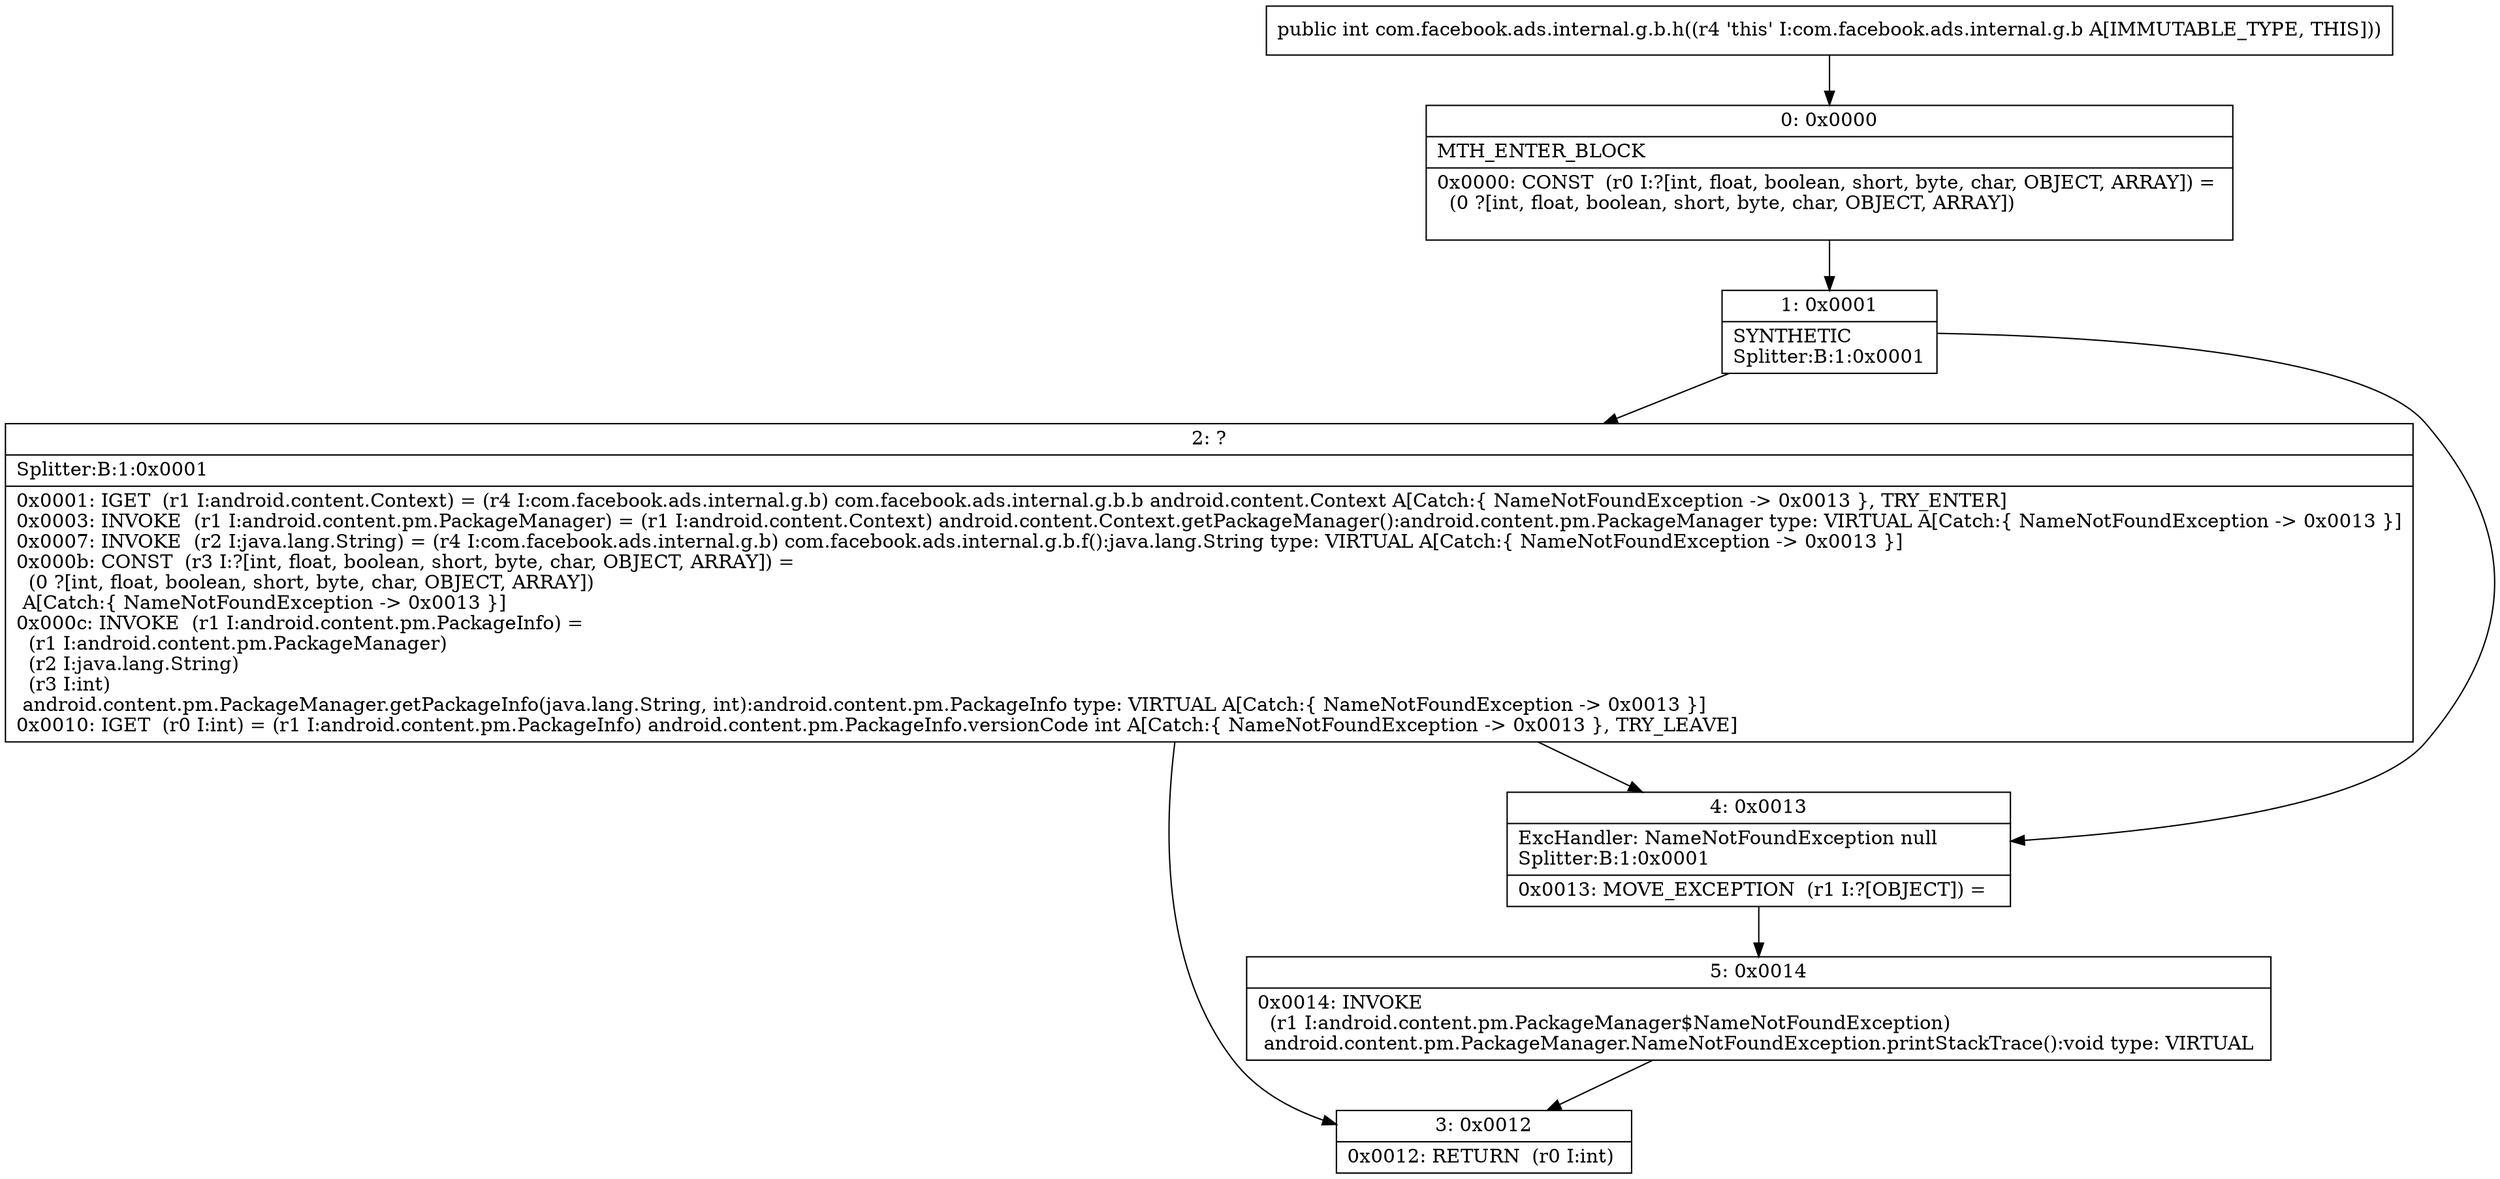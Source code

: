 digraph "CFG forcom.facebook.ads.internal.g.b.h()I" {
Node_0 [shape=record,label="{0\:\ 0x0000|MTH_ENTER_BLOCK\l|0x0000: CONST  (r0 I:?[int, float, boolean, short, byte, char, OBJECT, ARRAY]) = \l  (0 ?[int, float, boolean, short, byte, char, OBJECT, ARRAY])\l \l}"];
Node_1 [shape=record,label="{1\:\ 0x0001|SYNTHETIC\lSplitter:B:1:0x0001\l}"];
Node_2 [shape=record,label="{2\:\ ?|Splitter:B:1:0x0001\l|0x0001: IGET  (r1 I:android.content.Context) = (r4 I:com.facebook.ads.internal.g.b) com.facebook.ads.internal.g.b.b android.content.Context A[Catch:\{ NameNotFoundException \-\> 0x0013 \}, TRY_ENTER]\l0x0003: INVOKE  (r1 I:android.content.pm.PackageManager) = (r1 I:android.content.Context) android.content.Context.getPackageManager():android.content.pm.PackageManager type: VIRTUAL A[Catch:\{ NameNotFoundException \-\> 0x0013 \}]\l0x0007: INVOKE  (r2 I:java.lang.String) = (r4 I:com.facebook.ads.internal.g.b) com.facebook.ads.internal.g.b.f():java.lang.String type: VIRTUAL A[Catch:\{ NameNotFoundException \-\> 0x0013 \}]\l0x000b: CONST  (r3 I:?[int, float, boolean, short, byte, char, OBJECT, ARRAY]) = \l  (0 ?[int, float, boolean, short, byte, char, OBJECT, ARRAY])\l A[Catch:\{ NameNotFoundException \-\> 0x0013 \}]\l0x000c: INVOKE  (r1 I:android.content.pm.PackageInfo) = \l  (r1 I:android.content.pm.PackageManager)\l  (r2 I:java.lang.String)\l  (r3 I:int)\l android.content.pm.PackageManager.getPackageInfo(java.lang.String, int):android.content.pm.PackageInfo type: VIRTUAL A[Catch:\{ NameNotFoundException \-\> 0x0013 \}]\l0x0010: IGET  (r0 I:int) = (r1 I:android.content.pm.PackageInfo) android.content.pm.PackageInfo.versionCode int A[Catch:\{ NameNotFoundException \-\> 0x0013 \}, TRY_LEAVE]\l}"];
Node_3 [shape=record,label="{3\:\ 0x0012|0x0012: RETURN  (r0 I:int) \l}"];
Node_4 [shape=record,label="{4\:\ 0x0013|ExcHandler: NameNotFoundException null\lSplitter:B:1:0x0001\l|0x0013: MOVE_EXCEPTION  (r1 I:?[OBJECT]) =  \l}"];
Node_5 [shape=record,label="{5\:\ 0x0014|0x0014: INVOKE  \l  (r1 I:android.content.pm.PackageManager$NameNotFoundException)\l android.content.pm.PackageManager.NameNotFoundException.printStackTrace():void type: VIRTUAL \l}"];
MethodNode[shape=record,label="{public int com.facebook.ads.internal.g.b.h((r4 'this' I:com.facebook.ads.internal.g.b A[IMMUTABLE_TYPE, THIS])) }"];
MethodNode -> Node_0;
Node_0 -> Node_1;
Node_1 -> Node_2;
Node_1 -> Node_4;
Node_2 -> Node_3;
Node_2 -> Node_4;
Node_4 -> Node_5;
Node_5 -> Node_3;
}

